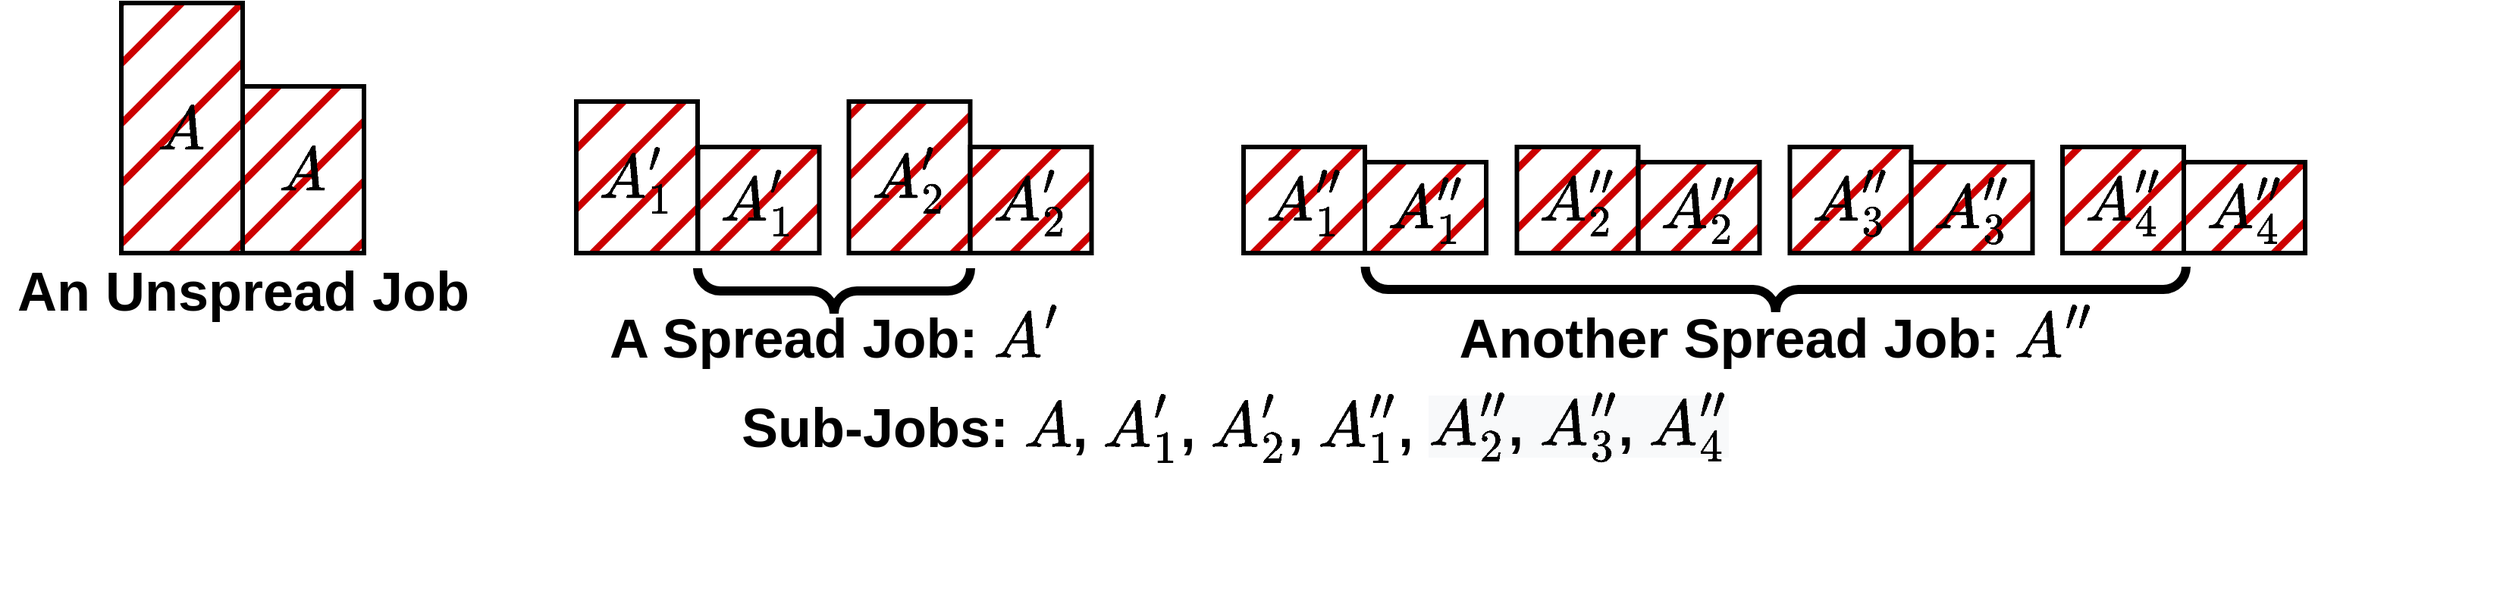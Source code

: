 <mxfile version="20.2.3" type="device"><diagram id="xJNNfhWkf0cwD8vP5buT" name="第 1 页"><mxGraphModel dx="1178" dy="495" grid="1" gridSize="10" guides="1" tooltips="1" connect="1" arrows="1" fold="1" page="1" pageScale="1" pageWidth="827" pageHeight="1169" math="1" shadow="0"><root><mxCell id="0"/><mxCell id="1" parent="0"/><mxCell id="_TA8JPhYaa3A-LEilQ8c-37" value="\[ A^\prime&lt;br&gt;_1 \]" style="rounded=0;whiteSpace=wrap;html=1;strokeWidth=3;fillColor=#CC0000;fontColor=#000000;strokeColor=default;fillStyle=hatch;container=0;fontStyle=1;fontFamily=Arail;fontSize=40;gradientColor=none;" parent="1" vertex="1"><mxGeometry x="780.25" y="230" width="80" height="70" as="geometry"/></mxCell><mxCell id="qN9e29iViqFXsYW7VqqE-29" value="" style="labelPosition=right;align=left;strokeWidth=6;shape=mxgraph.mockup.markup.curlyBrace;html=1;shadow=0;dashed=0;strokeColor=#000000;direction=north;rotation=-90;fillColor=#000000;" parent="1" vertex="1"><mxGeometry x="855" y="235" width="30" height="180" as="geometry"/></mxCell><mxCell id="qN9e29iViqFXsYW7VqqE-30" value="A Spread Job: `A^\prime`" style="text;html=1;align=center;verticalAlign=middle;resizable=0;points=[];autosize=1;strokeColor=none;fillColor=none;fontSize=36;fontStyle=1" parent="1" vertex="1"><mxGeometry x="640" y="325" width="460" height="60" as="geometry"/></mxCell><mxCell id="qN9e29iViqFXsYW7VqqE-34" value="" style="labelPosition=right;align=left;strokeWidth=6;shape=mxgraph.mockup.markup.curlyBrace;html=1;shadow=0;dashed=0;strokeColor=#000000;direction=north;rotation=-90;fillColor=#000000;" parent="1" vertex="1"><mxGeometry x="1475.88" y="53.38" width="30" height="541.25" as="geometry"/></mxCell><mxCell id="qN9e29iViqFXsYW7VqqE-35" value="Another Spread Job: `A^{\prime\prime}`" style="text;html=1;align=center;verticalAlign=middle;resizable=0;points=[];autosize=1;strokeColor=none;fillColor=none;fontSize=36;fontStyle=1" parent="1" vertex="1"><mxGeometry x="1140.88" y="325" width="700" height="60" as="geometry"/></mxCell><mxCell id="qN9e29iViqFXsYW7VqqE-37" value="An Unspread Job" style="text;html=1;align=center;verticalAlign=middle;resizable=0;points=[];autosize=1;strokeColor=none;fillColor=none;fontSize=36;fontStyle=1" parent="1" vertex="1"><mxGeometry x="320" y="295" width="320" height="60" as="geometry"/></mxCell><mxCell id="_TA8JPhYaa3A-LEilQ8c-35" value="\[ A^\prime_1 \]" style="rounded=0;whiteSpace=wrap;html=1;strokeWidth=3;fillColor=#CC0000;fontColor=#000000;strokeColor=default;fillStyle=hatch;container=0;fontStyle=1;fontFamily=Arail;fontSize=40;gradientColor=none;" parent="1" vertex="1"><mxGeometry x="700" y="200" width="80" height="100" as="geometry"/></mxCell><mxCell id="_A11aGWJ0entV2lGWO5g-86" value="&lt;font style=&quot;font-size: 40px;&quot;&gt;\[ A \]&lt;/font&gt;" style="rounded=0;whiteSpace=wrap;html=1;strokeWidth=3;fillColor=#CC0000;fontColor=#000000;strokeColor=default;fillStyle=hatch;container=0;fontStyle=1;fontFamily=Arail;fontSize=40;gradientColor=none;" parent="1" vertex="1"><mxGeometry x="480" y="190" width="80" height="110" as="geometry"/></mxCell><mxCell id="_A11aGWJ0entV2lGWO5g-85" value="&lt;font style=&quot;font-size: 40px;&quot;&gt;\[ A \]&lt;/font&gt;" style="rounded=0;whiteSpace=wrap;html=1;strokeWidth=3;fillColor=#CC0000;fontColor=#000000;strokeColor=default;fillStyle=hatch;container=0;fontStyle=1;fontFamily=Arail;fontSize=40;gradientColor=none;" parent="1" vertex="1"><mxGeometry x="400" y="135" width="80" height="165" as="geometry"/></mxCell><mxCell id="qN9e29iViqFXsYW7VqqE-41" value="Sub-Jobs: `A`, `A_1^\prime`, `A_2^\prime`, `A_1^{\prime\prime}`," style="text;html=1;align=center;verticalAlign=middle;resizable=0;points=[];autosize=1;strokeColor=none;fillColor=none;fontSize=36;fontStyle=1" parent="1" vertex="1"><mxGeometry x="470" y="385" width="1120" height="60" as="geometry"/></mxCell><mxCell id="mhoMu9qADkvdckC6FIlq-9" value="\[ A^\prime&lt;br&gt;_2 \]" style="rounded=0;whiteSpace=wrap;html=1;strokeWidth=3;fillColor=#CC0000;fontColor=#000000;strokeColor=default;fillStyle=hatch;container=0;fontStyle=1;fontFamily=Arail;fontSize=40;gradientColor=none;" parent="1" vertex="1"><mxGeometry x="879.75" y="200" width="80" height="100" as="geometry"/></mxCell><mxCell id="mhoMu9qADkvdckC6FIlq-10" value="\[ A^\prime&lt;br&gt;_2 \]" style="rounded=0;whiteSpace=wrap;html=1;strokeWidth=3;fillColor=#CC0000;fontColor=#000000;strokeColor=default;fillStyle=hatch;container=0;fontStyle=1;fontFamily=Arail;fontSize=40;gradientColor=none;" parent="1" vertex="1"><mxGeometry x="959.75" y="230" width="80" height="70" as="geometry"/></mxCell><mxCell id="DJzmY3plQO9QneVQajtm-1" value="&lt;meta charset=&quot;utf-8&quot;&gt;&lt;span style=&quot;color: rgb(0, 0, 0); font-family: Helvetica; font-size: 36px; font-style: normal; font-variant-ligatures: normal; font-variant-caps: normal; font-weight: 700; letter-spacing: normal; orphans: 2; text-align: center; text-indent: 0px; text-transform: none; widows: 2; word-spacing: 0px; -webkit-text-stroke-width: 0px; background-color: rgb(248, 249, 250); text-decoration-thickness: initial; text-decoration-style: initial; text-decoration-color: initial; float: none; display: inline !important;&quot;&gt;`A_2^{\prime\prime}`, `A_3^{\prime\prime}`, `A_4^{\prime\prime}`&lt;/span&gt;" style="text;whiteSpace=wrap;html=1;" parent="1" vertex="1"><mxGeometry x="1260" y="385" width="230" height="70" as="geometry"/></mxCell><mxCell id="qN9e29iViqFXsYW7VqqE-4" value="\[ A_1^{\prime\prime&lt;br&gt;} \]" style="rounded=0;whiteSpace=wrap;html=1;strokeWidth=3;fillColor=#CC0000;fontColor=#000000;strokeColor=default;fillStyle=hatch;container=0;fontStyle=1;fontFamily=Arail;fontSize=40;gradientColor=none;" parent="1" vertex="1"><mxGeometry x="1140" y="230" width="80" height="70" as="geometry"/></mxCell><mxCell id="qN9e29iViqFXsYW7VqqE-5" value="\[ A_1^{\prime\prime&lt;br&gt;}&amp;nbsp;\]" style="rounded=0;whiteSpace=wrap;html=1;strokeWidth=3;fillColor=#CC0000;fontColor=#000000;strokeColor=default;fillStyle=hatch;container=0;fontStyle=1;fontFamily=Arail;fontSize=40;gradientColor=none;" parent="1" vertex="1"><mxGeometry x="1220" y="240" width="80" height="60" as="geometry"/></mxCell><mxCell id="mhoMu9qADkvdckC6FIlq-24" value="\[ A_2^{\prime\prime&lt;br&gt;}&amp;nbsp;\]" style="rounded=0;whiteSpace=wrap;html=1;strokeWidth=3;fillColor=#CC0000;fontColor=#000000;strokeColor=default;fillStyle=hatch;container=0;fontStyle=1;fontFamily=Arail;fontSize=40;gradientColor=none;" parent="1" vertex="1"><mxGeometry x="1320.25" y="230" width="80" height="70" as="geometry"/></mxCell><mxCell id="mhoMu9qADkvdckC6FIlq-25" value="\[ A_2^{\prime\prime&lt;br&gt;}&amp;nbsp;\]" style="rounded=0;whiteSpace=wrap;html=1;strokeWidth=3;fillColor=#CC0000;fontColor=#000000;strokeColor=default;fillStyle=hatch;container=0;fontStyle=1;fontFamily=Arail;fontSize=40;gradientColor=none;" parent="1" vertex="1"><mxGeometry x="1400.25" y="240" width="80" height="60" as="geometry"/></mxCell><mxCell id="mhoMu9qADkvdckC6FIlq-29" value="\[ A_3^{\prime\prime&lt;br&gt;}&amp;nbsp;\]" style="rounded=0;whiteSpace=wrap;html=1;strokeWidth=3;fillColor=#CC0000;fontColor=#000000;strokeColor=default;fillStyle=hatch;container=0;fontStyle=1;fontFamily=Arail;fontSize=40;gradientColor=none;" parent="1" vertex="1"><mxGeometry x="1500.25" y="230" width="80" height="70" as="geometry"/></mxCell><mxCell id="mhoMu9qADkvdckC6FIlq-30" value="\[ A_3^{\prime\prime&lt;br&gt;}&amp;nbsp;\]" style="rounded=0;whiteSpace=wrap;html=1;strokeWidth=3;fillColor=#CC0000;fontColor=#000000;strokeColor=default;fillStyle=hatch;container=0;fontStyle=1;fontFamily=Arail;fontSize=40;gradientColor=none;" parent="1" vertex="1"><mxGeometry x="1580.25" y="240" width="80" height="60" as="geometry"/></mxCell><mxCell id="mhoMu9qADkvdckC6FIlq-17" value="\[ A_4^{\prime\prime&lt;br&gt;}&amp;nbsp;\]" style="rounded=0;whiteSpace=wrap;html=1;strokeWidth=3;fillColor=#CC0000;fontColor=#000000;strokeColor=default;fillStyle=hatch;container=0;fontStyle=1;fontFamily=Arail;fontSize=40;gradientColor=none;" parent="1" vertex="1"><mxGeometry x="1680" y="230" width="80" height="70" as="geometry"/></mxCell><mxCell id="mhoMu9qADkvdckC6FIlq-18" value="\[ A_4^{\prime\prime&lt;br&gt;}&amp;nbsp;\]" style="rounded=0;whiteSpace=wrap;html=1;strokeWidth=3;fillColor=#CC0000;fontColor=#000000;strokeColor=default;fillStyle=hatch;container=0;fontStyle=1;fontFamily=Arail;fontSize=40;gradientColor=none;" parent="1" vertex="1"><mxGeometry x="1760" y="240" width="80" height="60" as="geometry"/></mxCell></root></mxGraphModel></diagram></mxfile>